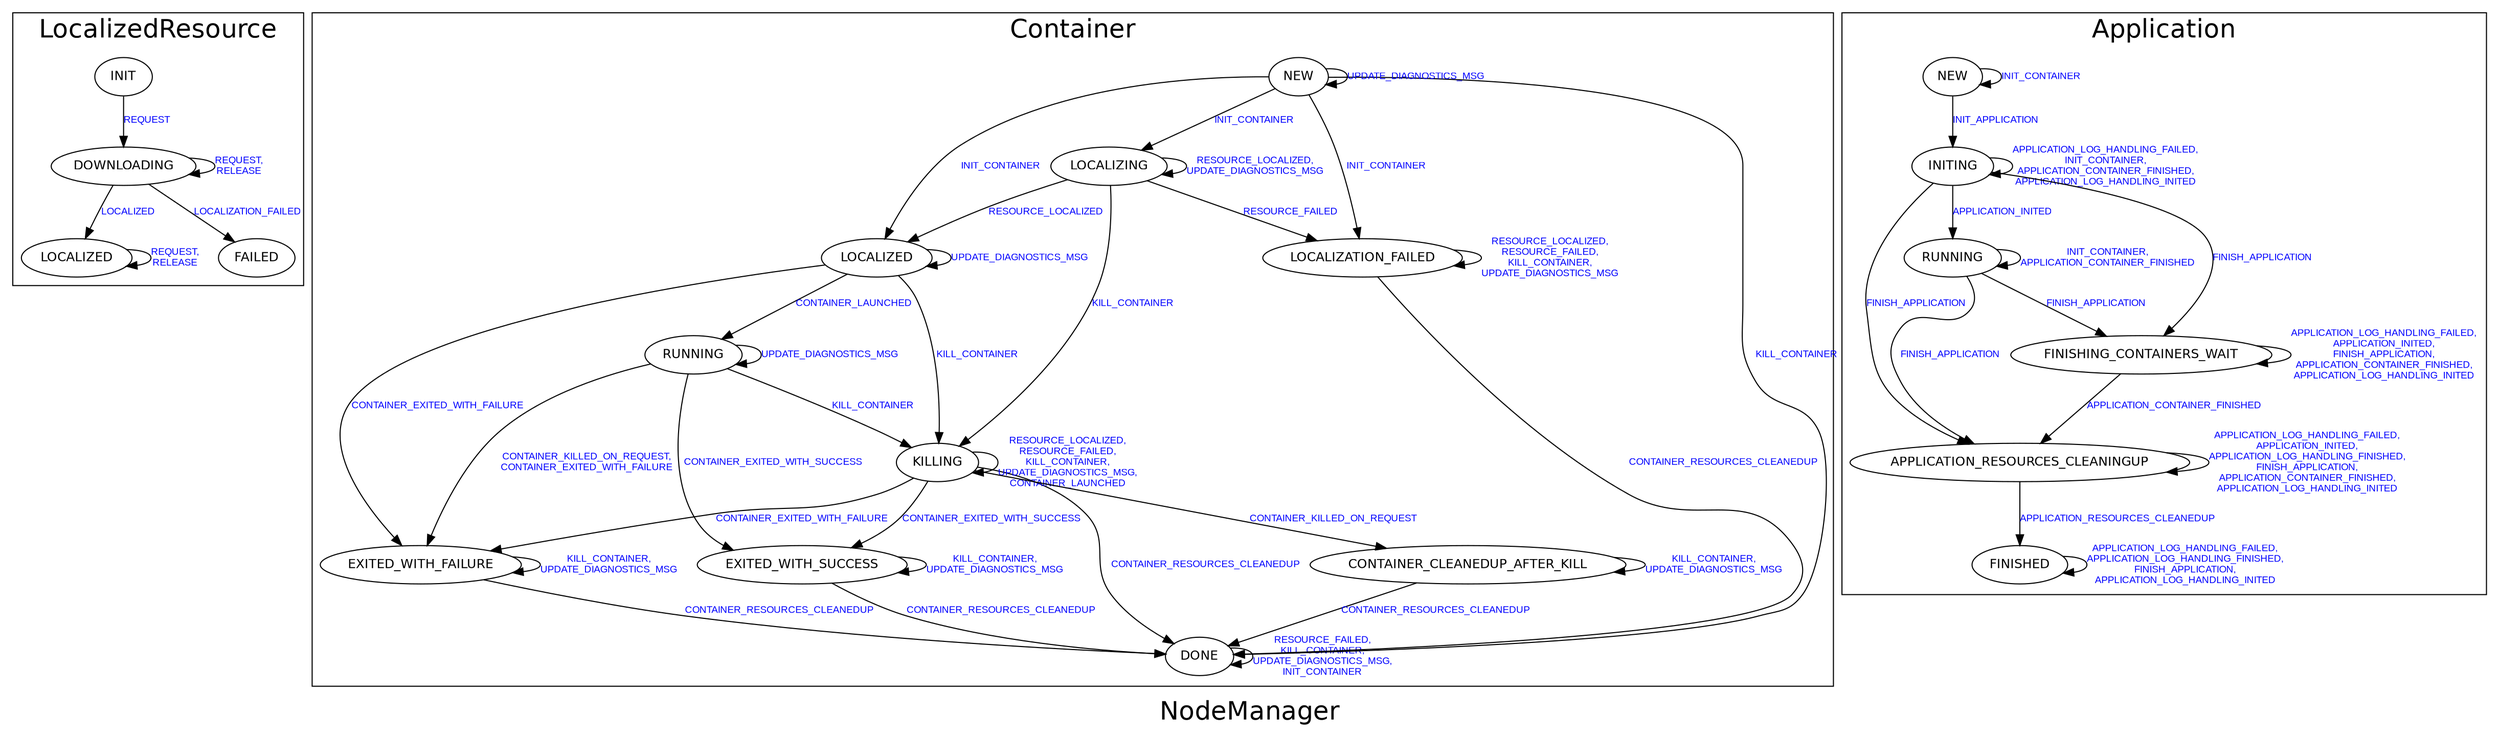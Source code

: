 digraph NodeManager {
graph [ label="NodeManager", fontsize=24, fontname=Helvetica];
node [fontsize=12, fontname=Helvetica];
edge [fontsize=9, fontcolor=blue, fontname=Arial];
subgraph cluster_LocalizedResource {
label="LocalizedResource"
  "LocalizedResource.FAILED" [ label = FAILED ];
  "LocalizedResource.LOCALIZED" [ label = LOCALIZED ];
  "LocalizedResource.LOCALIZED" -> "LocalizedResource.LOCALIZED" [ label = "REQUEST,\nRELEASE" ];
  "LocalizedResource.DOWNLOADING" [ label = DOWNLOADING ];
  "LocalizedResource.DOWNLOADING" -> "LocalizedResource.DOWNLOADING" [ label = "REQUEST,\nRELEASE" ];
  "LocalizedResource.DOWNLOADING" -> "LocalizedResource.FAILED" [ label = "LOCALIZATION_FAILED" ];
  "LocalizedResource.DOWNLOADING" -> "LocalizedResource.LOCALIZED" [ label = "LOCALIZED" ];
  "LocalizedResource.INIT" [ label = INIT ];
  "LocalizedResource.INIT" -> "LocalizedResource.DOWNLOADING" [ label = "REQUEST" ];
}

subgraph cluster_Container {
label="Container"
  "Container.EXITED_WITH_FAILURE" [ label = EXITED_WITH_FAILURE ];
  "Container.EXITED_WITH_FAILURE" -> "Container.EXITED_WITH_FAILURE" [ label = "KILL_CONTAINER,\nUPDATE_DIAGNOSTICS_MSG" ];
  "Container.EXITED_WITH_FAILURE" -> "Container.DONE" [ label = "CONTAINER_RESOURCES_CLEANEDUP" ];
  "Container.LOCALIZING" [ label = LOCALIZING ];
  "Container.LOCALIZING" -> "Container.LOCALIZING" [ label = "RESOURCE_LOCALIZED,\nUPDATE_DIAGNOSTICS_MSG" ];
  "Container.LOCALIZING" -> "Container.LOCALIZED" [ label = "RESOURCE_LOCALIZED" ];
  "Container.LOCALIZING" -> "Container.LOCALIZATION_FAILED" [ label = "RESOURCE_FAILED" ];
  "Container.LOCALIZING" -> "Container.KILLING" [ label = "KILL_CONTAINER" ];
  "Container.NEW" [ label = NEW ];
  "Container.NEW" -> "Container.DONE" [ label = "KILL_CONTAINER" ];
  "Container.NEW" -> "Container.NEW" [ label = "UPDATE_DIAGNOSTICS_MSG" ];
  "Container.NEW" -> "Container.LOCALIZING" [ label = "INIT_CONTAINER" ];
  "Container.NEW" -> "Container.LOCALIZATION_FAILED" [ label = "INIT_CONTAINER" ];
  "Container.NEW" -> "Container.LOCALIZED" [ label = "INIT_CONTAINER" ];
  "Container.CONTAINER_CLEANEDUP_AFTER_KILL" [ label = CONTAINER_CLEANEDUP_AFTER_KILL ];
  "Container.CONTAINER_CLEANEDUP_AFTER_KILL" -> "Container.CONTAINER_CLEANEDUP_AFTER_KILL" [ label = "KILL_CONTAINER,\nUPDATE_DIAGNOSTICS_MSG" ];
  "Container.CONTAINER_CLEANEDUP_AFTER_KILL" -> "Container.DONE" [ label = "CONTAINER_RESOURCES_CLEANEDUP" ];
  "Container.DONE" [ label = DONE ];
  "Container.DONE" -> "Container.DONE" [ label = "RESOURCE_FAILED,\nKILL_CONTAINER,\nUPDATE_DIAGNOSTICS_MSG,\nINIT_CONTAINER" ];
  "Container.KILLING" [ label = KILLING ];
  "Container.KILLING" -> "Container.EXITED_WITH_SUCCESS" [ label = "CONTAINER_EXITED_WITH_SUCCESS" ];
  "Container.KILLING" -> "Container.KILLING" [ label = "RESOURCE_LOCALIZED,\nRESOURCE_FAILED,\nKILL_CONTAINER,\nUPDATE_DIAGNOSTICS_MSG,\nCONTAINER_LAUNCHED" ];
  "Container.KILLING" -> "Container.EXITED_WITH_FAILURE" [ label = "CONTAINER_EXITED_WITH_FAILURE" ];
  "Container.KILLING" -> "Container.CONTAINER_CLEANEDUP_AFTER_KILL" [ label = "CONTAINER_KILLED_ON_REQUEST" ];
  "Container.KILLING" -> "Container.DONE" [ label = "CONTAINER_RESOURCES_CLEANEDUP" ];
  "Container.RUNNING" [ label = RUNNING ];
  "Container.RUNNING" -> "Container.EXITED_WITH_SUCCESS" [ label = "CONTAINER_EXITED_WITH_SUCCESS" ];
  "Container.RUNNING" -> "Container.KILLING" [ label = "KILL_CONTAINER" ];
  "Container.RUNNING" -> "Container.EXITED_WITH_FAILURE" [ label = "CONTAINER_KILLED_ON_REQUEST,\nCONTAINER_EXITED_WITH_FAILURE" ];
  "Container.RUNNING" -> "Container.RUNNING" [ label = "UPDATE_DIAGNOSTICS_MSG" ];
  "Container.LOCALIZED" [ label = LOCALIZED ];
  "Container.LOCALIZED" -> "Container.KILLING" [ label = "KILL_CONTAINER" ];
  "Container.LOCALIZED" -> "Container.LOCALIZED" [ label = "UPDATE_DIAGNOSTICS_MSG" ];
  "Container.LOCALIZED" -> "Container.EXITED_WITH_FAILURE" [ label = "CONTAINER_EXITED_WITH_FAILURE" ];
  "Container.LOCALIZED" -> "Container.RUNNING" [ label = "CONTAINER_LAUNCHED" ];
  "Container.EXITED_WITH_SUCCESS" [ label = EXITED_WITH_SUCCESS ];
  "Container.EXITED_WITH_SUCCESS" -> "Container.EXITED_WITH_SUCCESS" [ label = "KILL_CONTAINER,\nUPDATE_DIAGNOSTICS_MSG" ];
  "Container.EXITED_WITH_SUCCESS" -> "Container.DONE" [ label = "CONTAINER_RESOURCES_CLEANEDUP" ];
  "Container.LOCALIZATION_FAILED" [ label = LOCALIZATION_FAILED ];
  "Container.LOCALIZATION_FAILED" -> "Container.LOCALIZATION_FAILED" [ label = "RESOURCE_LOCALIZED,\nRESOURCE_FAILED,\nKILL_CONTAINER,\nUPDATE_DIAGNOSTICS_MSG" ];
  "Container.LOCALIZATION_FAILED" -> "Container.DONE" [ label = "CONTAINER_RESOURCES_CLEANEDUP" ];
}

subgraph cluster_Application {
label="Application"
  "Application.FINISHED" [ label = FINISHED ];
  "Application.FINISHED" -> "Application.FINISHED" [ label = "APPLICATION_LOG_HANDLING_FAILED,\nAPPLICATION_LOG_HANDLING_FINISHED,\nFINISH_APPLICATION,\nAPPLICATION_LOG_HANDLING_INITED" ];
  "Application.NEW" [ label = NEW ];
  "Application.NEW" -> "Application.NEW" [ label = "INIT_CONTAINER" ];
  "Application.NEW" -> "Application.INITING" [ label = "INIT_APPLICATION" ];
  "Application.APPLICATION_RESOURCES_CLEANINGUP" [ label = APPLICATION_RESOURCES_CLEANINGUP ];
  "Application.APPLICATION_RESOURCES_CLEANINGUP" -> "Application.APPLICATION_RESOURCES_CLEANINGUP" [ label = "APPLICATION_LOG_HANDLING_FAILED,\nAPPLICATION_INITED,\nAPPLICATION_LOG_HANDLING_FINISHED,\nFINISH_APPLICATION,\nAPPLICATION_CONTAINER_FINISHED,\nAPPLICATION_LOG_HANDLING_INITED" ];
  "Application.APPLICATION_RESOURCES_CLEANINGUP" -> "Application.FINISHED" [ label = "APPLICATION_RESOURCES_CLEANEDUP" ];
  "Application.INITING" [ label = INITING ];
  "Application.INITING" -> "Application.RUNNING" [ label = "APPLICATION_INITED" ];
  "Application.INITING" -> "Application.INITING" [ label = "APPLICATION_LOG_HANDLING_FAILED,\nINIT_CONTAINER,\nAPPLICATION_CONTAINER_FINISHED,\nAPPLICATION_LOG_HANDLING_INITED" ];
  "Application.INITING" -> "Application.FINISHING_CONTAINERS_WAIT" [ label = "FINISH_APPLICATION" ];
  "Application.INITING" -> "Application.APPLICATION_RESOURCES_CLEANINGUP" [ label = "FINISH_APPLICATION" ];
  "Application.FINISHING_CONTAINERS_WAIT" [ label = FINISHING_CONTAINERS_WAIT ];
  "Application.FINISHING_CONTAINERS_WAIT" -> "Application.FINISHING_CONTAINERS_WAIT" [ label = "APPLICATION_LOG_HANDLING_FAILED,\nAPPLICATION_INITED,\nFINISH_APPLICATION,\nAPPLICATION_CONTAINER_FINISHED,\nAPPLICATION_LOG_HANDLING_INITED" ];
  "Application.FINISHING_CONTAINERS_WAIT" -> "Application.APPLICATION_RESOURCES_CLEANINGUP" [ label = "APPLICATION_CONTAINER_FINISHED" ];
  "Application.RUNNING" [ label = RUNNING ];
  "Application.RUNNING" -> "Application.RUNNING" [ label = "INIT_CONTAINER,\nAPPLICATION_CONTAINER_FINISHED" ];
  "Application.RUNNING" -> "Application.FINISHING_CONTAINERS_WAIT" [ label = "FINISH_APPLICATION" ];
  "Application.RUNNING" -> "Application.APPLICATION_RESOURCES_CLEANINGUP" [ label = "FINISH_APPLICATION" ];
}

}
